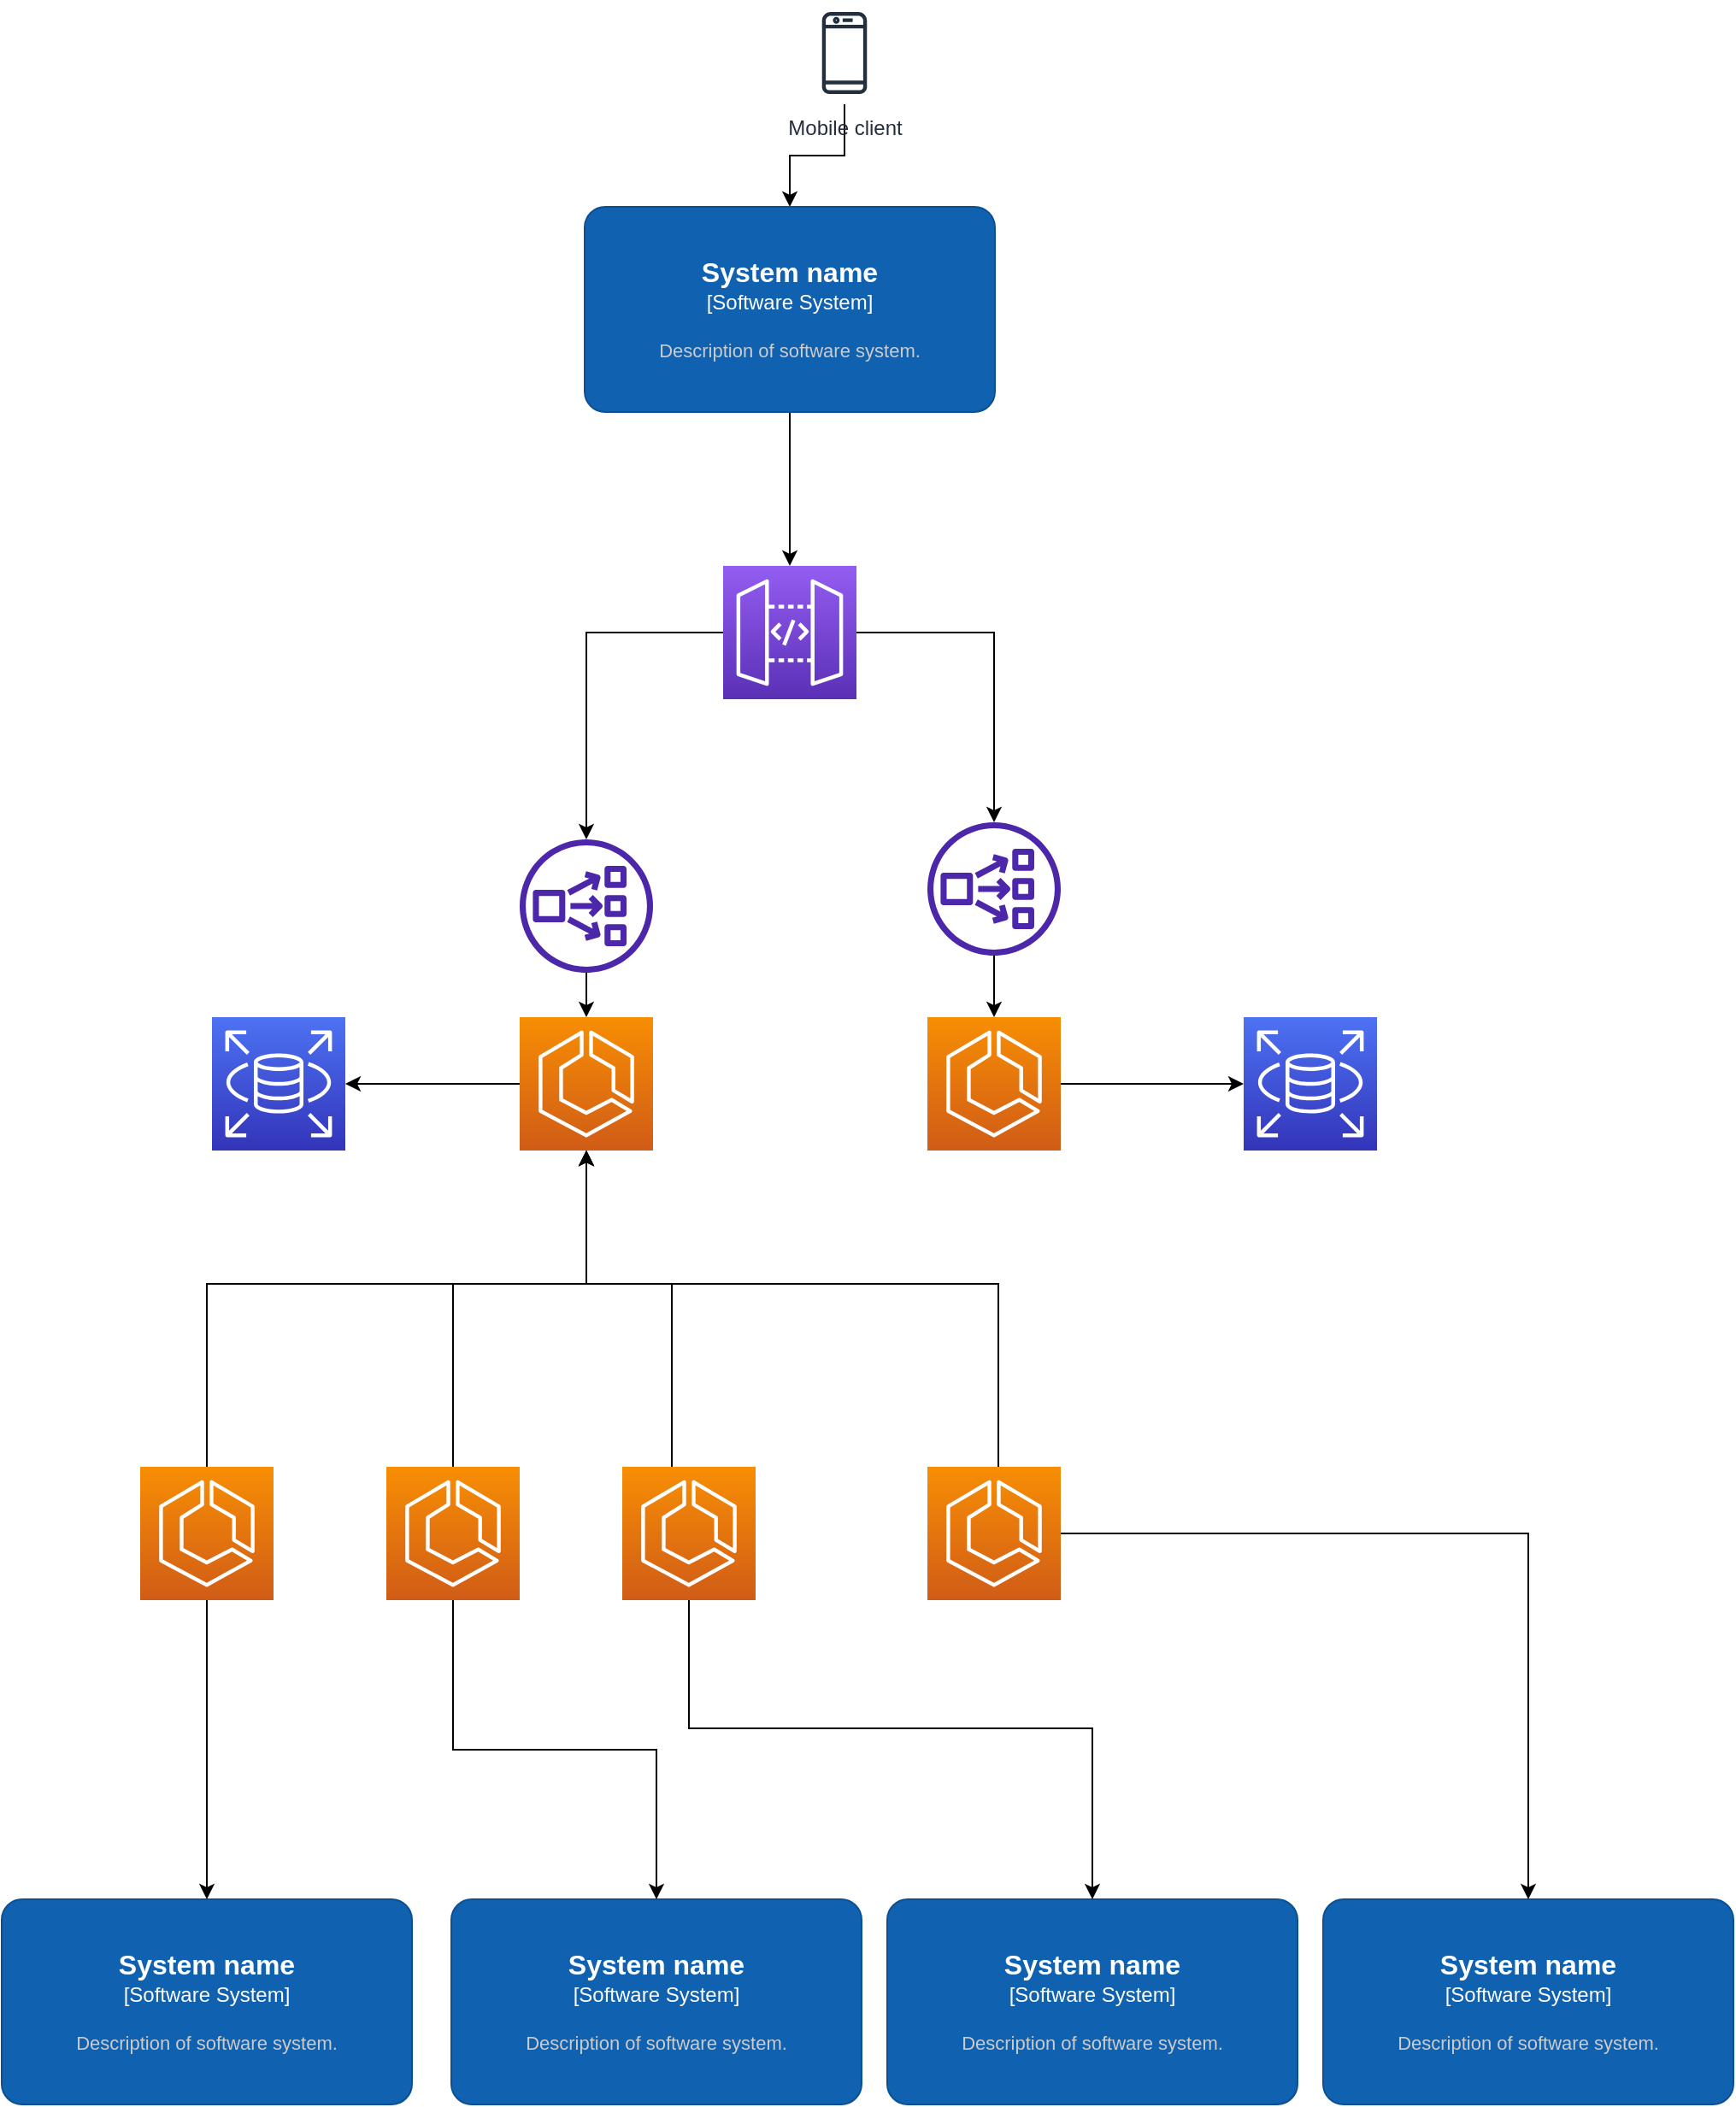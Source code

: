 <mxfile version="20.2.0" type="device"><diagram id="-wcB6a1iouB0WQx-MRcK" name="Página-1"><mxGraphModel dx="5044" dy="2050" grid="1" gridSize="10" guides="1" tooltips="1" connect="1" arrows="1" fold="1" page="1" pageScale="1" pageWidth="1169" pageHeight="827" math="0" shadow="0"><root><mxCell id="0"/><mxCell id="1" parent="0"/><mxCell id="hQBECz_2TX_uy4eZoD6f-19" style="edgeStyle=orthogonalEdgeStyle;rounded=0;orthogonalLoop=1;jettySize=auto;html=1;" edge="1" parent="1" source="hQBECz_2TX_uy4eZoD6f-16" target="hQBECz_2TX_uy4eZoD6f-22"><mxGeometry relative="1" as="geometry"><mxPoint x="200" y="605" as="targetPoint"/></mxGeometry></mxCell><mxCell id="hQBECz_2TX_uy4eZoD6f-16" value="Mobile client" style="sketch=0;outlineConnect=0;fontColor=#232F3E;gradientColor=none;strokeColor=#232F3E;fillColor=#ffffff;dashed=0;verticalLabelPosition=bottom;verticalAlign=top;align=center;html=1;fontSize=12;fontStyle=0;aspect=fixed;shape=mxgraph.aws4.resourceIcon;resIcon=mxgraph.aws4.mobile_client;" vertex="1" parent="1"><mxGeometry x="290" y="-180" width="60" height="60" as="geometry"/></mxCell><mxCell id="hQBECz_2TX_uy4eZoD6f-39" style="edgeStyle=orthogonalEdgeStyle;rounded=0;orthogonalLoop=1;jettySize=auto;html=1;entryX=0.5;entryY=0;entryDx=0;entryDy=0;entryPerimeter=0;startArrow=none;startFill=0;" edge="1" parent="1" source="hQBECz_2TX_uy4eZoD6f-22" target="hQBECz_2TX_uy4eZoD6f-34"><mxGeometry relative="1" as="geometry"/></mxCell><object placeholders="1" c4Name="System name" c4Type="Software System" c4Description="Description of software system." label="&lt;font style=&quot;font-size: 16px&quot;&gt;&lt;b&gt;%c4Name%&lt;/b&gt;&lt;/font&gt;&lt;div&gt;[%c4Type%]&lt;/div&gt;&lt;br&gt;&lt;div&gt;&lt;font style=&quot;font-size: 11px&quot;&gt;&lt;font color=&quot;#cccccc&quot;&gt;%c4Description%&lt;/font&gt;&lt;/div&gt;" id="hQBECz_2TX_uy4eZoD6f-22"><mxCell style="rounded=1;whiteSpace=wrap;html=1;labelBackgroundColor=none;fillColor=#1061B0;fontColor=#ffffff;align=center;arcSize=10;strokeColor=#0D5091;metaEdit=1;resizable=0;points=[[0.25,0,0],[0.5,0,0],[0.75,0,0],[1,0.25,0],[1,0.5,0],[1,0.75,0],[0.75,1,0],[0.5,1,0],[0.25,1,0],[0,0.75,0],[0,0.5,0],[0,0.25,0]];" vertex="1" parent="1"><mxGeometry x="168" y="-60" width="240" height="120" as="geometry"/></mxCell></object><object placeholders="1" c4Name="System name" c4Type="Software System" c4Description="Description of software system." label="&lt;font style=&quot;font-size: 16px&quot;&gt;&lt;b&gt;%c4Name%&lt;/b&gt;&lt;/font&gt;&lt;div&gt;[%c4Type%]&lt;/div&gt;&lt;br&gt;&lt;div&gt;&lt;font style=&quot;font-size: 11px&quot;&gt;&lt;font color=&quot;#cccccc&quot;&gt;%c4Description%&lt;/font&gt;&lt;/div&gt;" id="hQBECz_2TX_uy4eZoD6f-24"><mxCell style="rounded=1;whiteSpace=wrap;html=1;labelBackgroundColor=none;fillColor=#1061B0;fontColor=#ffffff;align=center;arcSize=10;strokeColor=#0D5091;metaEdit=1;resizable=0;points=[[0.25,0,0],[0.5,0,0],[0.75,0,0],[1,0.25,0],[1,0.5,0],[1,0.75,0],[0.75,1,0],[0.5,1,0],[0.25,1,0],[0,0.75,0],[0,0.5,0],[0,0.25,0]];" vertex="1" parent="1"><mxGeometry x="-173" y="930" width="240" height="120" as="geometry"/></mxCell></object><object placeholders="1" c4Name="System name" c4Type="Software System" c4Description="Description of software system." label="&lt;font style=&quot;font-size: 16px&quot;&gt;&lt;b&gt;%c4Name%&lt;/b&gt;&lt;/font&gt;&lt;div&gt;[%c4Type%]&lt;/div&gt;&lt;br&gt;&lt;div&gt;&lt;font style=&quot;font-size: 11px&quot;&gt;&lt;font color=&quot;#cccccc&quot;&gt;%c4Description%&lt;/font&gt;&lt;/div&gt;" id="hQBECz_2TX_uy4eZoD6f-25"><mxCell style="rounded=1;whiteSpace=wrap;html=1;labelBackgroundColor=none;fillColor=#1061B0;fontColor=#ffffff;align=center;arcSize=10;strokeColor=#0D5091;metaEdit=1;resizable=0;points=[[0.25,0,0],[0.5,0,0],[0.75,0,0],[1,0.25,0],[1,0.5,0],[1,0.75,0],[0.75,1,0],[0.5,1,0],[0.25,1,0],[0,0.75,0],[0,0.5,0],[0,0.25,0]];" vertex="1" parent="1"><mxGeometry x="90" y="930" width="240" height="120" as="geometry"/></mxCell></object><object placeholders="1" c4Name="System name" c4Type="Software System" c4Description="Description of software system." label="&lt;font style=&quot;font-size: 16px&quot;&gt;&lt;b&gt;%c4Name%&lt;/b&gt;&lt;/font&gt;&lt;div&gt;[%c4Type%]&lt;/div&gt;&lt;br&gt;&lt;div&gt;&lt;font style=&quot;font-size: 11px&quot;&gt;&lt;font color=&quot;#cccccc&quot;&gt;%c4Description%&lt;/font&gt;&lt;/div&gt;" id="hQBECz_2TX_uy4eZoD6f-27"><mxCell style="rounded=1;whiteSpace=wrap;html=1;labelBackgroundColor=none;fillColor=#1061B0;fontColor=#ffffff;align=center;arcSize=10;strokeColor=#0D5091;metaEdit=1;resizable=0;points=[[0.25,0,0],[0.5,0,0],[0.75,0,0],[1,0.25,0],[1,0.5,0],[1,0.75,0],[0.75,1,0],[0.5,1,0],[0.25,1,0],[0,0.75,0],[0,0.5,0],[0,0.25,0]];" vertex="1" parent="1"><mxGeometry x="345" y="930" width="240" height="120" as="geometry"/></mxCell></object><mxCell id="hQBECz_2TX_uy4eZoD6f-37" style="edgeStyle=orthogonalEdgeStyle;rounded=0;orthogonalLoop=1;jettySize=auto;html=1;startArrow=none;startFill=0;" edge="1" parent="1" source="hQBECz_2TX_uy4eZoD6f-34" target="hQBECz_2TX_uy4eZoD6f-7"><mxGeometry relative="1" as="geometry"/></mxCell><mxCell id="hQBECz_2TX_uy4eZoD6f-38" style="edgeStyle=orthogonalEdgeStyle;rounded=0;orthogonalLoop=1;jettySize=auto;html=1;startArrow=none;startFill=0;" edge="1" parent="1" source="hQBECz_2TX_uy4eZoD6f-34" target="hQBECz_2TX_uy4eZoD6f-5"><mxGeometry relative="1" as="geometry"/></mxCell><mxCell id="hQBECz_2TX_uy4eZoD6f-34" value="" style="sketch=0;points=[[0,0,0],[0.25,0,0],[0.5,0,0],[0.75,0,0],[1,0,0],[0,1,0],[0.25,1,0],[0.5,1,0],[0.75,1,0],[1,1,0],[0,0.25,0],[0,0.5,0],[0,0.75,0],[1,0.25,0],[1,0.5,0],[1,0.75,0]];outlineConnect=0;fontColor=#232F3E;gradientColor=#945DF2;gradientDirection=north;fillColor=#5A30B5;strokeColor=#ffffff;dashed=0;verticalLabelPosition=bottom;verticalAlign=top;align=center;html=1;fontSize=12;fontStyle=0;aspect=fixed;shape=mxgraph.aws4.resourceIcon;resIcon=mxgraph.aws4.api_gateway;" vertex="1" parent="1"><mxGeometry x="249" y="150" width="78" height="78" as="geometry"/></mxCell><object placeholders="1" c4Name="System name" c4Type="Software System" c4Description="Description of software system." label="&lt;font style=&quot;font-size: 16px&quot;&gt;&lt;b&gt;%c4Name%&lt;/b&gt;&lt;/font&gt;&lt;div&gt;[%c4Type%]&lt;/div&gt;&lt;br&gt;&lt;div&gt;&lt;font style=&quot;font-size: 11px&quot;&gt;&lt;font color=&quot;#cccccc&quot;&gt;%c4Description%&lt;/font&gt;&lt;/div&gt;" id="hQBECz_2TX_uy4eZoD6f-47"><mxCell style="rounded=1;whiteSpace=wrap;html=1;labelBackgroundColor=none;fillColor=#1061B0;fontColor=#ffffff;align=center;arcSize=10;strokeColor=#0D5091;metaEdit=1;resizable=0;points=[[0.25,0,0],[0.5,0,0],[0.75,0,0],[1,0.25,0],[1,0.5,0],[1,0.75,0],[0.75,1,0],[0.5,1,0],[0.25,1,0],[0,0.75,0],[0,0.5,0],[0,0.25,0]];" vertex="1" parent="1"><mxGeometry x="600" y="930" width="240" height="120" as="geometry"/></mxCell></object><mxCell id="hQBECz_2TX_uy4eZoD6f-5" value="" style="sketch=0;outlineConnect=0;fontColor=#232F3E;gradientColor=none;fillColor=#4D27AA;strokeColor=none;dashed=0;verticalLabelPosition=bottom;verticalAlign=top;align=center;html=1;fontSize=12;fontStyle=0;aspect=fixed;pointerEvents=1;shape=mxgraph.aws4.network_load_balancer;" vertex="1" parent="1"><mxGeometry x="368.5" y="300" width="78" height="78" as="geometry"/></mxCell><mxCell id="hQBECz_2TX_uy4eZoD6f-31" value="" style="sketch=0;points=[[0,0,0],[0.25,0,0],[0.5,0,0],[0.75,0,0],[1,0,0],[0,1,0],[0.25,1,0],[0.5,1,0],[0.75,1,0],[1,1,0],[0,0.25,0],[0,0.5,0],[0,0.75,0],[1,0.25,0],[1,0.5,0],[1,0.75,0]];outlineConnect=0;fontColor=#232F3E;gradientColor=#F78E04;gradientDirection=north;fillColor=#D05C17;strokeColor=#ffffff;dashed=0;verticalLabelPosition=bottom;verticalAlign=top;align=center;html=1;fontSize=12;fontStyle=0;aspect=fixed;shape=mxgraph.aws4.resourceIcon;resIcon=mxgraph.aws4.ecs;" vertex="1" parent="1"><mxGeometry x="368.5" y="414" width="78" height="78" as="geometry"/></mxCell><mxCell id="hQBECz_2TX_uy4eZoD6f-29" value="" style="sketch=0;points=[[0,0,0],[0.25,0,0],[0.5,0,0],[0.75,0,0],[1,0,0],[0,1,0],[0.25,1,0],[0.5,1,0],[0.75,1,0],[1,1,0],[0,0.25,0],[0,0.5,0],[0,0.75,0],[1,0.25,0],[1,0.5,0],[1,0.75,0]];outlineConnect=0;fontColor=#232F3E;gradientColor=#4D72F3;gradientDirection=north;fillColor=#3334B9;strokeColor=#ffffff;dashed=0;verticalLabelPosition=bottom;verticalAlign=top;align=center;html=1;fontSize=12;fontStyle=0;aspect=fixed;shape=mxgraph.aws4.resourceIcon;resIcon=mxgraph.aws4.rds;" vertex="1" parent="1"><mxGeometry x="553.5" y="414" width="78" height="78" as="geometry"/></mxCell><mxCell id="hQBECz_2TX_uy4eZoD6f-12" style="edgeStyle=orthogonalEdgeStyle;rounded=0;orthogonalLoop=1;jettySize=auto;html=1;" edge="1" parent="1" source="hQBECz_2TX_uy4eZoD6f-5" target="hQBECz_2TX_uy4eZoD6f-31"><mxGeometry relative="1" as="geometry"><mxPoint x="274.0" y="430.09" as="targetPoint"/></mxGeometry></mxCell><mxCell id="hQBECz_2TX_uy4eZoD6f-33" style="edgeStyle=orthogonalEdgeStyle;rounded=0;orthogonalLoop=1;jettySize=auto;html=1;entryX=0;entryY=0.5;entryDx=0;entryDy=0;entryPerimeter=0;" edge="1" parent="1" source="hQBECz_2TX_uy4eZoD6f-31" target="hQBECz_2TX_uy4eZoD6f-29"><mxGeometry relative="1" as="geometry"/></mxCell><mxCell id="hQBECz_2TX_uy4eZoD6f-28" value="" style="sketch=0;points=[[0,0,0],[0.25,0,0],[0.5,0,0],[0.75,0,0],[1,0,0],[0,1,0],[0.25,1,0],[0.5,1,0],[0.75,1,0],[1,1,0],[0,0.25,0],[0,0.5,0],[0,0.75,0],[1,0.25,0],[1,0.5,0],[1,0.75,0]];outlineConnect=0;fontColor=#232F3E;gradientColor=#4D72F3;gradientDirection=north;fillColor=#3334B9;strokeColor=#ffffff;dashed=0;verticalLabelPosition=bottom;verticalAlign=top;align=center;html=1;fontSize=12;fontStyle=0;aspect=fixed;shape=mxgraph.aws4.resourceIcon;resIcon=mxgraph.aws4.rds;" vertex="1" parent="1"><mxGeometry x="-50" y="414" width="78" height="78" as="geometry"/></mxCell><mxCell id="hQBECz_2TX_uy4eZoD6f-7" value="" style="sketch=0;outlineConnect=0;fontColor=#232F3E;gradientColor=none;fillColor=#4D27AA;strokeColor=none;dashed=0;verticalLabelPosition=bottom;verticalAlign=top;align=center;html=1;fontSize=12;fontStyle=0;aspect=fixed;pointerEvents=1;shape=mxgraph.aws4.network_load_balancer;" vertex="1" parent="1"><mxGeometry x="130" y="310" width="78" height="78" as="geometry"/></mxCell><mxCell id="hQBECz_2TX_uy4eZoD6f-30" value="" style="sketch=0;points=[[0,0,0],[0.25,0,0],[0.5,0,0],[0.75,0,0],[1,0,0],[0,1,0],[0.25,1,0],[0.5,1,0],[0.75,1,0],[1,1,0],[0,0.25,0],[0,0.5,0],[0,0.75,0],[1,0.25,0],[1,0.5,0],[1,0.75,0]];outlineConnect=0;fontColor=#232F3E;gradientColor=#F78E04;gradientDirection=north;fillColor=#D05C17;strokeColor=#ffffff;dashed=0;verticalLabelPosition=bottom;verticalAlign=top;align=center;html=1;fontSize=12;fontStyle=0;aspect=fixed;shape=mxgraph.aws4.resourceIcon;resIcon=mxgraph.aws4.ecs;" vertex="1" parent="1"><mxGeometry x="130" y="414" width="78" height="78" as="geometry"/></mxCell><mxCell id="hQBECz_2TX_uy4eZoD6f-14" style="edgeStyle=orthogonalEdgeStyle;rounded=0;orthogonalLoop=1;jettySize=auto;html=1;entryX=0.5;entryY=0;entryDx=0;entryDy=0;entryPerimeter=0;" edge="1" parent="1" source="hQBECz_2TX_uy4eZoD6f-7" target="hQBECz_2TX_uy4eZoD6f-30"><mxGeometry relative="1" as="geometry"><mxPoint x="274.0" y="430.09" as="targetPoint"/></mxGeometry></mxCell><mxCell id="hQBECz_2TX_uy4eZoD6f-32" style="edgeStyle=orthogonalEdgeStyle;rounded=0;orthogonalLoop=1;jettySize=auto;html=1;" edge="1" parent="1" source="hQBECz_2TX_uy4eZoD6f-30" target="hQBECz_2TX_uy4eZoD6f-28"><mxGeometry relative="1" as="geometry"/></mxCell><mxCell id="hQBECz_2TX_uy4eZoD6f-48" style="edgeStyle=orthogonalEdgeStyle;rounded=0;orthogonalLoop=1;jettySize=auto;html=1;entryX=0.5;entryY=1;entryDx=0;entryDy=0;entryPerimeter=0;startArrow=none;startFill=0;" edge="1" parent="1" source="hQBECz_2TX_uy4eZoD6f-43" target="hQBECz_2TX_uy4eZoD6f-30"><mxGeometry relative="1" as="geometry"><Array as="points"><mxPoint x="-53" y="570"/><mxPoint x="169" y="570"/></Array></mxGeometry></mxCell><mxCell id="hQBECz_2TX_uy4eZoD6f-52" style="edgeStyle=orthogonalEdgeStyle;rounded=0;orthogonalLoop=1;jettySize=auto;html=1;entryX=0.5;entryY=0;entryDx=0;entryDy=0;entryPerimeter=0;startArrow=none;startFill=0;" edge="1" parent="1" source="hQBECz_2TX_uy4eZoD6f-43" target="hQBECz_2TX_uy4eZoD6f-24"><mxGeometry relative="1" as="geometry"/></mxCell><mxCell id="hQBECz_2TX_uy4eZoD6f-43" value="" style="sketch=0;points=[[0,0,0],[0.25,0,0],[0.5,0,0],[0.75,0,0],[1,0,0],[0,1,0],[0.25,1,0],[0.5,1,0],[0.75,1,0],[1,1,0],[0,0.25,0],[0,0.5,0],[0,0.75,0],[1,0.25,0],[1,0.5,0],[1,0.75,0]];outlineConnect=0;fontColor=#232F3E;gradientColor=#F78E04;gradientDirection=north;fillColor=#D05C17;strokeColor=#ffffff;dashed=0;verticalLabelPosition=bottom;verticalAlign=top;align=center;html=1;fontSize=12;fontStyle=0;aspect=fixed;shape=mxgraph.aws4.resourceIcon;resIcon=mxgraph.aws4.ecs;" vertex="1" parent="1"><mxGeometry x="-92" y="677" width="78" height="78" as="geometry"/></mxCell><mxCell id="hQBECz_2TX_uy4eZoD6f-49" style="edgeStyle=orthogonalEdgeStyle;rounded=0;orthogonalLoop=1;jettySize=auto;html=1;startArrow=none;startFill=0;" edge="1" parent="1" source="hQBECz_2TX_uy4eZoD6f-44" target="hQBECz_2TX_uy4eZoD6f-30"><mxGeometry relative="1" as="geometry"><Array as="points"><mxPoint x="91" y="570"/><mxPoint x="169" y="570"/></Array></mxGeometry></mxCell><mxCell id="hQBECz_2TX_uy4eZoD6f-53" style="edgeStyle=orthogonalEdgeStyle;rounded=0;orthogonalLoop=1;jettySize=auto;html=1;entryX=0.5;entryY=0;entryDx=0;entryDy=0;entryPerimeter=0;startArrow=none;startFill=0;" edge="1" parent="1" source="hQBECz_2TX_uy4eZoD6f-44" target="hQBECz_2TX_uy4eZoD6f-25"><mxGeometry relative="1" as="geometry"/></mxCell><mxCell id="hQBECz_2TX_uy4eZoD6f-44" value="" style="sketch=0;points=[[0,0,0],[0.25,0,0],[0.5,0,0],[0.75,0,0],[1,0,0],[0,1,0],[0.25,1,0],[0.5,1,0],[0.75,1,0],[1,1,0],[0,0.25,0],[0,0.5,0],[0,0.75,0],[1,0.25,0],[1,0.5,0],[1,0.75,0]];outlineConnect=0;fontColor=#232F3E;gradientColor=#F78E04;gradientDirection=north;fillColor=#D05C17;strokeColor=#ffffff;dashed=0;verticalLabelPosition=bottom;verticalAlign=top;align=center;html=1;fontSize=12;fontStyle=0;aspect=fixed;shape=mxgraph.aws4.resourceIcon;resIcon=mxgraph.aws4.ecs;" vertex="1" parent="1"><mxGeometry x="52" y="677" width="78" height="78" as="geometry"/></mxCell><mxCell id="hQBECz_2TX_uy4eZoD6f-50" style="edgeStyle=orthogonalEdgeStyle;rounded=0;orthogonalLoop=1;jettySize=auto;html=1;startArrow=none;startFill=0;" edge="1" parent="1" source="hQBECz_2TX_uy4eZoD6f-45" target="hQBECz_2TX_uy4eZoD6f-30"><mxGeometry relative="1" as="geometry"><Array as="points"><mxPoint x="219" y="570"/><mxPoint x="169" y="570"/></Array></mxGeometry></mxCell><mxCell id="hQBECz_2TX_uy4eZoD6f-54" style="edgeStyle=orthogonalEdgeStyle;rounded=0;orthogonalLoop=1;jettySize=auto;html=1;entryX=0.5;entryY=0;entryDx=0;entryDy=0;entryPerimeter=0;startArrow=none;startFill=0;" edge="1" parent="1" source="hQBECz_2TX_uy4eZoD6f-45" target="hQBECz_2TX_uy4eZoD6f-27"><mxGeometry relative="1" as="geometry"><Array as="points"><mxPoint x="229" y="830"/><mxPoint x="465" y="830"/></Array></mxGeometry></mxCell><mxCell id="hQBECz_2TX_uy4eZoD6f-45" value="" style="sketch=0;points=[[0,0,0],[0.25,0,0],[0.5,0,0],[0.75,0,0],[1,0,0],[0,1,0],[0.25,1,0],[0.5,1,0],[0.75,1,0],[1,1,0],[0,0.25,0],[0,0.5,0],[0,0.75,0],[1,0.25,0],[1,0.5,0],[1,0.75,0]];outlineConnect=0;fontColor=#232F3E;gradientColor=#F78E04;gradientDirection=north;fillColor=#D05C17;strokeColor=#ffffff;dashed=0;verticalLabelPosition=bottom;verticalAlign=top;align=center;html=1;fontSize=12;fontStyle=0;aspect=fixed;shape=mxgraph.aws4.resourceIcon;resIcon=mxgraph.aws4.ecs;" vertex="1" parent="1"><mxGeometry x="190" y="677" width="78" height="78" as="geometry"/></mxCell><mxCell id="hQBECz_2TX_uy4eZoD6f-51" style="edgeStyle=orthogonalEdgeStyle;rounded=0;orthogonalLoop=1;jettySize=auto;html=1;startArrow=none;startFill=0;" edge="1" parent="1" source="hQBECz_2TX_uy4eZoD6f-46" target="hQBECz_2TX_uy4eZoD6f-30"><mxGeometry relative="1" as="geometry"><Array as="points"><mxPoint x="410" y="570"/><mxPoint x="169" y="570"/></Array></mxGeometry></mxCell><mxCell id="hQBECz_2TX_uy4eZoD6f-55" style="edgeStyle=orthogonalEdgeStyle;rounded=0;orthogonalLoop=1;jettySize=auto;html=1;entryX=0.5;entryY=0;entryDx=0;entryDy=0;entryPerimeter=0;startArrow=none;startFill=0;" edge="1" parent="1" source="hQBECz_2TX_uy4eZoD6f-46" target="hQBECz_2TX_uy4eZoD6f-47"><mxGeometry relative="1" as="geometry"/></mxCell><mxCell id="hQBECz_2TX_uy4eZoD6f-46" value="" style="sketch=0;points=[[0,0,0],[0.25,0,0],[0.5,0,0],[0.75,0,0],[1,0,0],[0,1,0],[0.25,1,0],[0.5,1,0],[0.75,1,0],[1,1,0],[0,0.25,0],[0,0.5,0],[0,0.75,0],[1,0.25,0],[1,0.5,0],[1,0.75,0]];outlineConnect=0;fontColor=#232F3E;gradientColor=#F78E04;gradientDirection=north;fillColor=#D05C17;strokeColor=#ffffff;dashed=0;verticalLabelPosition=bottom;verticalAlign=top;align=center;html=1;fontSize=12;fontStyle=0;aspect=fixed;shape=mxgraph.aws4.resourceIcon;resIcon=mxgraph.aws4.ecs;" vertex="1" parent="1"><mxGeometry x="368.5" y="677" width="78" height="78" as="geometry"/></mxCell></root></mxGraphModel></diagram></mxfile>